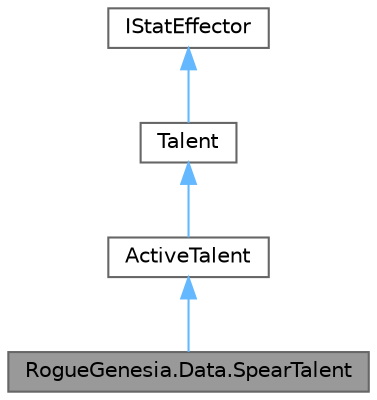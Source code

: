 digraph "RogueGenesia.Data.SpearTalent"
{
 // LATEX_PDF_SIZE
  bgcolor="transparent";
  edge [fontname=Helvetica,fontsize=10,labelfontname=Helvetica,labelfontsize=10];
  node [fontname=Helvetica,fontsize=10,shape=box,height=0.2,width=0.4];
  Node1 [label="RogueGenesia.Data.SpearTalent",height=0.2,width=0.4,color="gray40", fillcolor="grey60", style="filled", fontcolor="black",tooltip=" "];
  Node2 -> Node1 [dir="back",color="steelblue1",style="solid"];
  Node2 [label="ActiveTalent",height=0.2,width=0.4,color="gray40", fillcolor="white", style="filled",URL="$class_rogue_genesia_1_1_data_1_1_active_talent.html",tooltip=" "];
  Node3 -> Node2 [dir="back",color="steelblue1",style="solid"];
  Node3 [label="Talent",height=0.2,width=0.4,color="gray40", fillcolor="white", style="filled",URL="$class_rogue_genesia_1_1_data_1_1_talent.html",tooltip=" "];
  Node4 -> Node3 [dir="back",color="steelblue1",style="solid"];
  Node4 [label="IStatEffector",height=0.2,width=0.4,color="gray40", fillcolor="white", style="filled",URL="$interface_rogue_genesia_1_1_data_1_1_i_stat_effector.html",tooltip=" "];
}
